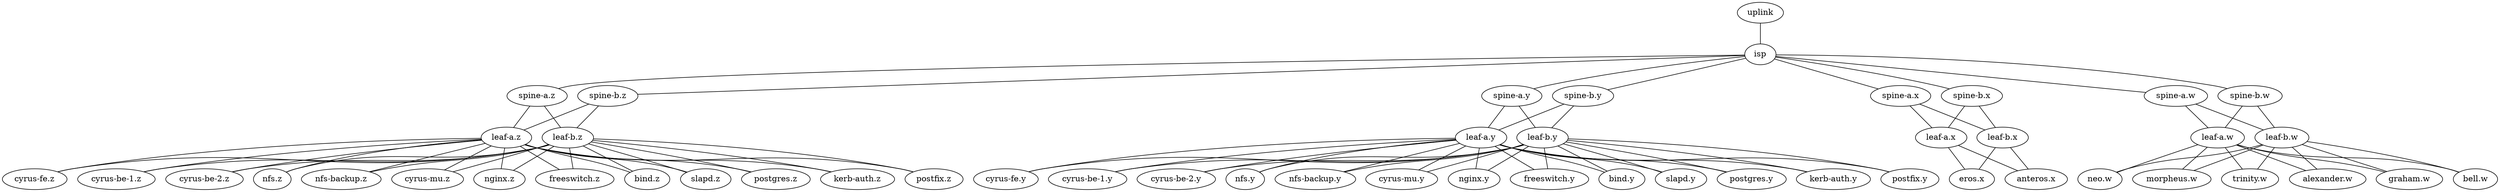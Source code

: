 # To create a network diagram:
# cat topology.dot | sed 's/:\"eth[0-9]\+\"//g' | dot -Tsvg > topology.svg
#

# To generate host_vars, run:
#   gen_host_vars.sh topology.dot

graph G {
    hostnametype="fqdn"
    LLDP=""
    BFD="upMinTx=150,requiredMinRx=150,detectMult=3,afi=v6"
    "uplink":"eth24" -- "isp":"eth24"
    "isp":"eth1" -- "spine-a.z":"eth24"
    "isp":"eth2" -- "spine-b.z":"eth24"
    "isp":"eth3" -- "spine-a.y":"eth24"
    "isp":"eth4" -- "spine-b.y":"eth24"
    "isp":"eth5" -- "spine-a.x":"eth24"
    "isp":"eth6" -- "spine-b.x":"eth24"
    "isp":"eth7" -- "spine-a.w":"eth24"
    "isp":"eth8" -- "spine-b.w":"eth24"
    "spine-a.z":"eth0" -- "leaf-a.z":"eth0"
    "spine-a.z":"eth1" -- "leaf-b.z":"eth0"
    "spine-b.z":"eth0" -- "leaf-a.z":"eth1"
    "spine-b.z":"eth1" -- "leaf-b.z":"eth1"
    "spine-a.y":"eth0" -- "leaf-a.y":"eth0"
    "spine-a.y":"eth1" -- "leaf-b.y":"eth0"
    "spine-b.y":"eth0" -- "leaf-a.y":"eth1"
    "spine-b.y":"eth1" -- "leaf-b.y":"eth1"
    "spine-a.x":"eth0" -- "leaf-a.x":"eth0"
    "spine-a.x":"eth1" -- "leaf-b.x":"eth0"
    "spine-b.x":"eth0" -- "leaf-a.x":"eth1"
    "spine-b.x":"eth1" -- "leaf-b.x":"eth1"
    "spine-a.w":"eth0" -- "leaf-a.w":"eth0"
    "spine-a.w":"eth1" -- "leaf-b.w":"eth0"
    "spine-b.w":"eth0" -- "leaf-a.w":"eth1"
    "spine-b.w":"eth1" -- "leaf-b.w":"eth1"
    "leaf-a.z":"eth2" -- "slapd.z":"eth0"
    "leaf-b.z":"eth2" -- "slapd.z":"eth1"
    "leaf-a.y":"eth2" -- "slapd.y":"eth0"
    "leaf-b.y":"eth2" -- "slapd.y":"eth1"
    "leaf-a.z":"eth3" -- "postgres.z":"eth0"
    "leaf-b.z":"eth3" -- "postgres.z":"eth1"
    "leaf-a.y":"eth3" -- "postgres.y":"eth0"
    "leaf-b.y":"eth3" -- "postgres.y":"eth1"
    "leaf-a.z":"eth4" -- "kerb-auth.z":"eth0"
    "leaf-b.z":"eth4" -- "kerb-auth.z":"eth1"
    "leaf-a.y":"eth4" -- "kerb-auth.y":"eth0"
    "leaf-b.y":"eth4" -- "kerb-auth.y":"eth1"
    "leaf-a.z":"eth5" -- "postfix.z":"eth0"
    "leaf-b.z":"eth5" -- "postfix.z":"eth1"
    "leaf-a.y":"eth5" -- "postfix.y":"eth0"
    "leaf-b.y":"eth5" -- "postfix.y":"eth1"
    "leaf-a.z":"eth6" -- "cyrus-fe.z":"eth0"
    "leaf-b.z":"eth6" -- "cyrus-fe.z":"eth1"
    "leaf-a.y":"eth6" -- "cyrus-fe.y":"eth0"
    "leaf-b.y":"eth6" -- "cyrus-fe.y":"eth1"
    "leaf-a.z":"eth7" -- "cyrus-be-1.z":"eth0"
    "leaf-b.z":"eth7" -- "cyrus-be-1.z":"eth1"
    "leaf-a.y":"eth7" -- "cyrus-be-1.y":"eth0"
    "leaf-b.y":"eth7" -- "cyrus-be-1.y":"eth1"
    "leaf-a.z":"eth8" -- "cyrus-be-2.z":"eth0"
    "leaf-b.z":"eth8" -- "cyrus-be-2.z":"eth1"
    "leaf-a.y":"eth8" -- "cyrus-be-2.y":"eth0"
    "leaf-b.y":"eth8" -- "cyrus-be-2.y":"eth1"
    "leaf-a.z":"eth9" -- "nfs.z":"eth0"
    "leaf-b.z":"eth9" -- "nfs.z":"eth1"
    "leaf-a.y":"eth9" -- "nfs.y":"eth0"
    "leaf-b.y":"eth9" -- "nfs.y":"eth1"
    "leaf-a.z":"eth10" -- "nfs-backup.z":"eth0"
    "leaf-b.z":"eth10" -- "nfs-backup.z":"eth1"
    "leaf-a.y":"eth10" -- "nfs-backup.y":"eth0"
    "leaf-b.y":"eth10" -- "nfs-backup.y":"eth1"
    "leaf-a.z":"eth11" -- "cyrus-mu.z":"eth0"
    "leaf-b.z":"eth11" -- "cyrus-mu.z":"eth1"
    "leaf-a.y":"eth11" -- "cyrus-mu.y":"eth0"
    "leaf-b.y":"eth11" -- "cyrus-mu.y":"eth1"
    "leaf-a.z":"eth12" -- "nginx.z":"eth0"
    "leaf-b.z":"eth12" -- "nginx.z":"eth1"
    "leaf-a.y":"eth12" -- "nginx.y":"eth0"
    "leaf-b.y":"eth12" -- "nginx.y":"eth1"
    "leaf-a.z":"eth13" -- "freeswitch.z":"eth0"
    "leaf-b.z":"eth13" -- "freeswitch.z":"eth1"
    "leaf-a.y":"eth13" -- "freeswitch.y":"eth0"
    "leaf-b.y":"eth13" -- "freeswitch.y":"eth1"
    "leaf-a.z":"eth14" -- "bind.z":"eth0"
    "leaf-b.z":"eth14" -- "bind.z":"eth1"
    "leaf-a.y":"eth14" -- "bind.y":"eth0"
    "leaf-b.y":"eth14" -- "bind.y":"eth1"
    "leaf-a.w":"eth2" -- "neo.w":"eth0"
    "leaf-b.w":"eth2" -- "neo.w":"eth1"
    "leaf-a.w":"eth3" -- "morpheus.w":"eth0"
    "leaf-b.w":"eth3" -- "morpheus.w":"eth1"
    "leaf-a.w":"eth4" -- "trinity.w":"eth0"
    "leaf-b.w":"eth4" -- "trinity.w":"eth1"
    "leaf-a.w":"eth5" -- "alexander.w":"eth0"
    "leaf-b.w":"eth5" -- "alexander.w":"eth1"
    "leaf-a.w":"eth6" -- "graham.w":"eth0"
    "leaf-b.w":"eth6" -- "graham.w":"eth1"
    "leaf-a.w":"eth7" -- "bell.w":"eth0"
    "leaf-b.w":"eth7" -- "bell.w":"eth1"
    "leaf-a.x":"eth2" -- "eros.x":"eth0"
    "leaf-b.x":"eth2" -- "eros.x":"eth1"
    "leaf-a.x":"eth3" -- "anteros.x":"eth0"
    "leaf-b.x":"eth3" -- "anteros.x":"eth1"
}
